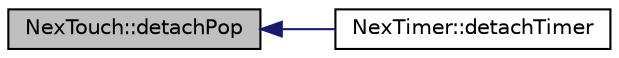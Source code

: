 digraph "NexTouch::detachPop"
{
  edge [fontname="Helvetica",fontsize="10",labelfontname="Helvetica",labelfontsize="10"];
  node [fontname="Helvetica",fontsize="10",shape=record];
  rankdir="LR";
  Node1 [label="NexTouch::detachPop",height=0.2,width=0.4,color="black", fillcolor="grey75", style="filled" fontcolor="black"];
  Node1 -> Node2 [dir="back",color="midnightblue",fontsize="10",style="solid",fontname="Helvetica"];
  Node2 [label="NexTimer::detachTimer",height=0.2,width=0.4,color="black", fillcolor="white", style="filled",URL="$class_nex_timer.html#a365d08df4623ce8a146e73ff9204d5cb",tooltip="Detach an callback function. "];
}
